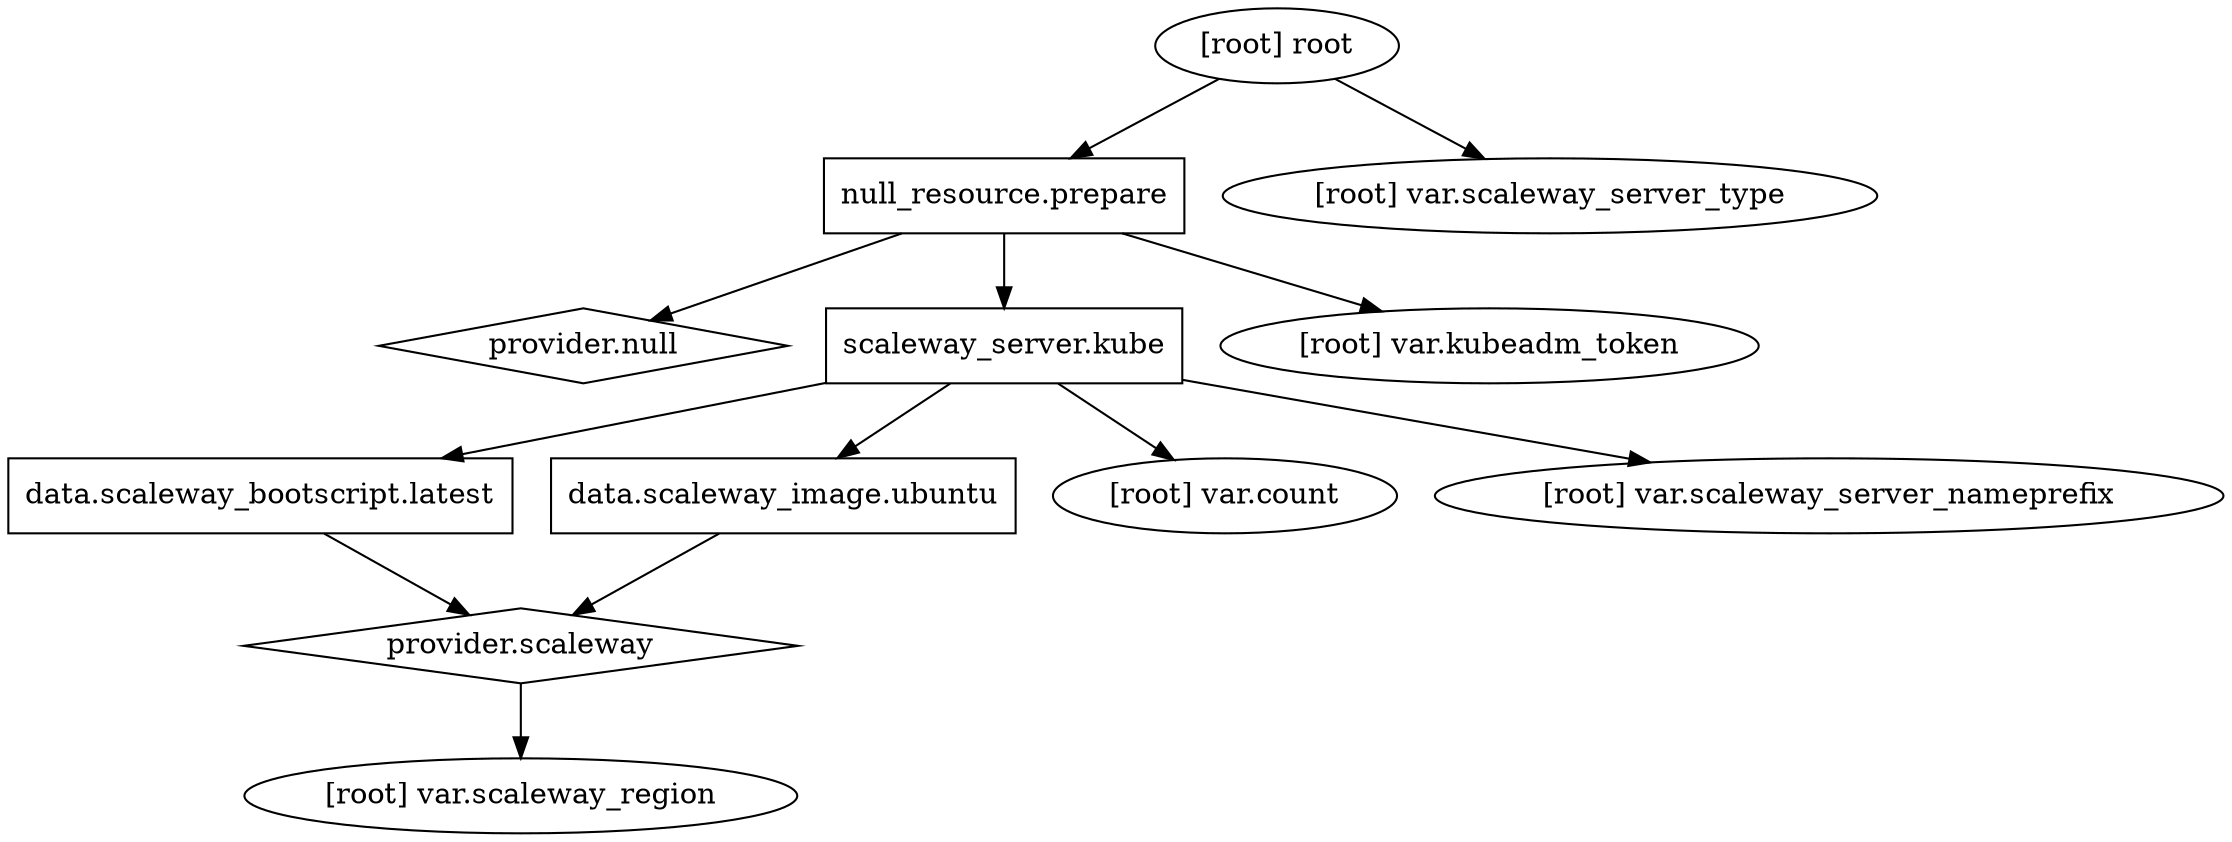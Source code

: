 digraph {
	compound = "true"
	newrank = "true"
	subgraph "root" {
		"[root] data.scaleway_bootscript.latest" [label = "data.scaleway_bootscript.latest", shape = "box"]
		"[root] data.scaleway_image.ubuntu" [label = "data.scaleway_image.ubuntu", shape = "box"]
		"[root] null_resource.prepare" [label = "null_resource.prepare", shape = "box"]
		"[root] provider.null" [label = "provider.null", shape = "diamond"]
		"[root] provider.scaleway" [label = "provider.scaleway", shape = "diamond"]
		"[root] scaleway_server.kube" [label = "scaleway_server.kube", shape = "box"]
		"[root] data.scaleway_bootscript.latest" -> "[root] provider.scaleway"
		"[root] data.scaleway_image.ubuntu" -> "[root] provider.scaleway"
		"[root] null_resource.prepare" -> "[root] provider.null"
		"[root] null_resource.prepare" -> "[root] scaleway_server.kube"
		"[root] null_resource.prepare" -> "[root] var.kubeadm_token"
		"[root] provider.scaleway" -> "[root] var.scaleway_region"
		"[root] root" -> "[root] null_resource.prepare"
		"[root] root" -> "[root] var.scaleway_server_type"
		"[root] scaleway_server.kube" -> "[root] data.scaleway_bootscript.latest"
		"[root] scaleway_server.kube" -> "[root] data.scaleway_image.ubuntu"
		"[root] scaleway_server.kube" -> "[root] var.count"
		"[root] scaleway_server.kube" -> "[root] var.scaleway_server_nameprefix"
	}
}

